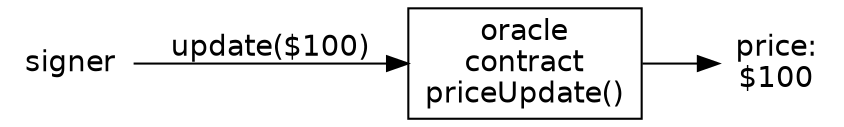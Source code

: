 digraph A {
    graph [fontname = "Helvetica"];
    node [fontname = "Helvetica",shape=circle];
    edge [fontname = "Helvetica"];

    rankdir="LR";
    oracle [shape=box,label="oracle\ncontract\npriceUpdate()"];
    signer [shape=plaintext,label="signer"];
    output [shape=plaintext,label="price:\n$100"];

    signer -> oracle [label="update($100)"];
    oracle -> output;
}

digraph B {
    graph [fontname = "Helvetica"];
    node [fontname = "Helvetica",shape=circle];
    edge [fontname = "Helvetica"];

    rankdir="LR";
    oracle [shape=box,label="oracle\ncontract\npriceUpdate()"];
    signer1 [shape=plaintext,label="signer 1"];
    signer2 [shape=plaintext,label="signer 2"];
    signer3 [shape=plaintext,label="signer 3"];
    signer4 [shape=plaintext,label="signer 4"];
    signer5 [shape=plaintext,label="signer 5"];
    signer6 [shape=plaintext,label="signer 6"];
    signer7 [shape=plaintext,label="signer 7"];
    output [shape=plaintext,label="median\nprice:\n$101"];

    signer1 -> oracle [label="$101"];
    signer2 -> oracle [label="$99"];
    signer3 -> oracle [label="$100"];
    signer4 -> oracle [label="$102"];
    signer5 -> oracle [label="$99"];
    signer6 -> oracle [label="$101"];
    signer7 -> oracle [label="$102"];
    oracle -> output;
}

digraph C {
    graph [fontname = "Helvetica"];
    node [fontname = "Helvetica",shape=circle];
    edge [fontname = "Helvetica"];

    rankdir="LR";
    oracle [shape=box,label="oracle\ncontract\npriceUpdate()"];
    signer1 [shape=plaintext,label="signer 1"];
    signer2 [shape=plaintext,label="signer 2"];
    signer3 [shape=plaintext,label="signer 3"];
    signer4 [shape=plaintext,label="signer 4",fontcolor=red];
    signer5 [shape=plaintext,label="signer 5",fontcolor=red];
    signer6 [shape=plaintext,label="signer 6"];
    signer7 [shape=plaintext,label="signer 7"];
    output [shape=plaintext,label="median\nprice:\n$101"];

    signer1 -> oracle [label="$101"];
    signer2 -> oracle [label="$99"];
    signer3 -> oracle [label="$102"];
    signer4 -> oracle [label="$0",fontcolor=red,color=red];
    signer5 -> oracle [label="$0",fontcolor=red,color=red];
    signer6 -> oracle [label="$101"];
    signer7 -> oracle [label="$102"];
    oracle -> output;
}

digraph D {
    graph [fontname = "Helvetica"];
    node [fontname = "Helvetica",shape=circle];
    edge [fontname = "Helvetica"];

    rankdir="LR";
    oracle [shape=box,label="oracle\ncontract\npriceUpdate()"];
    signer1 [shape=plaintext,label="signer 1"];
    signer2 [shape=plaintext,label="signer 2"];
    signer3 [shape=plaintext,label="signer 3"];
    signer4 [shape=plaintext,label="signer 4",fontcolor=red];
    signer5 [shape=plaintext,label="signer 5",fontcolor=red];
    signer6 [shape=plaintext,label="signer 6"];
    signer7 [shape=plaintext,label="signer 7"];
    output [shape=plaintext,label="staked\nprice:\n$102"];

    signer1 -> oracle [label="$101 stake $10"];
    signer2 -> oracle [label="$98 stake $10"];
    signer3 -> oracle [label="$102 stake $5"];
    signer4 -> oracle [label="$0 stake $10",fontcolor=red,color=red];
    signer5 -> oracle [label="$0 stake $5",fontcolor=red,color=red];
    signer6 -> oracle [label="$101 stake $2"];
    signer7 -> oracle [label="$102 stake $15"];
    oracle -> output;
}

digraph E {
    graph [fontname = "Helvetica"];
    node [fontname = "Helvetica",shape=circle];
    edge [fontname = "Helvetica"];

    rankdir="LR";
    oracle [shape=box,label="oracle\ncontract\npriceUpdate()"];
    signer1 [shape=plaintext,label="signer 1"];
    signer2 [shape=plaintext,label="signer 2"];
    signer3 [shape=plaintext,label="signer 3"];
    signer4 [shape=plaintext,label="signer 4"];
    signer5 [shape=plaintext,label="signer 5"];
    signer6 [shape=plaintext,label="signer 6"];
    signer7 [shape=plaintext,label="signer 7"];
    //whale [shape=ellipse,style=filled,fillcolor=skyblue,label="Whale"];
    whale [shapefile="bigfish.svg",label=".   Whale\n \n ",fixedsize=true,width=2,height=1,penwidth=0];
    output [shape=plaintext,label="staked\nprice:\n$10,000"];

    signer1 -> oracle [label="$101 stake $10"];
    signer2 -> oracle [label="$98 stake $10"];
    signer3 -> oracle [label="$102 stake $5"];
    signer4 -> oracle [label="$100 stake $10"];
    signer5 -> oracle [label="$99 stake $5"];
    signer6 -> oracle [label="$101 stake $2"];
    signer7 -> oracle [label="$102 stake $15"];
    whale -> oracle [label="$10,000\nstake\n$999",color=blue,fontcolor=blue];
    oracle -> output;
}
